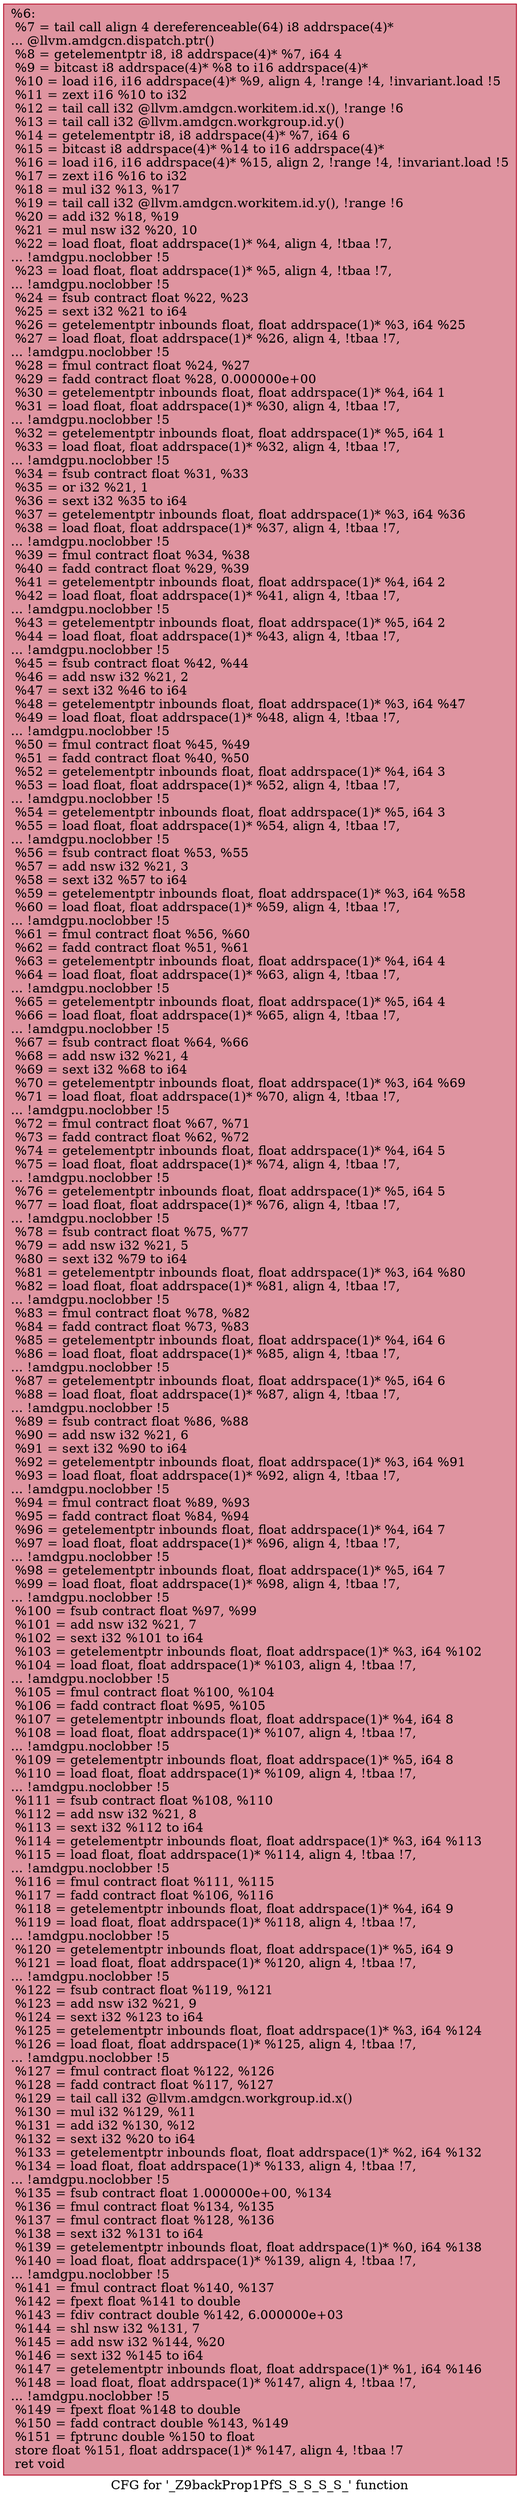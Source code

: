 digraph "CFG for '_Z9backProp1PfS_S_S_S_S_' function" {
	label="CFG for '_Z9backProp1PfS_S_S_S_S_' function";

	Node0x4ae5e10 [shape=record,color="#b70d28ff", style=filled, fillcolor="#b70d2870",label="{%6:\l  %7 = tail call align 4 dereferenceable(64) i8 addrspace(4)*\l... @llvm.amdgcn.dispatch.ptr()\l  %8 = getelementptr i8, i8 addrspace(4)* %7, i64 4\l  %9 = bitcast i8 addrspace(4)* %8 to i16 addrspace(4)*\l  %10 = load i16, i16 addrspace(4)* %9, align 4, !range !4, !invariant.load !5\l  %11 = zext i16 %10 to i32\l  %12 = tail call i32 @llvm.amdgcn.workitem.id.x(), !range !6\l  %13 = tail call i32 @llvm.amdgcn.workgroup.id.y()\l  %14 = getelementptr i8, i8 addrspace(4)* %7, i64 6\l  %15 = bitcast i8 addrspace(4)* %14 to i16 addrspace(4)*\l  %16 = load i16, i16 addrspace(4)* %15, align 2, !range !4, !invariant.load !5\l  %17 = zext i16 %16 to i32\l  %18 = mul i32 %13, %17\l  %19 = tail call i32 @llvm.amdgcn.workitem.id.y(), !range !6\l  %20 = add i32 %18, %19\l  %21 = mul nsw i32 %20, 10\l  %22 = load float, float addrspace(1)* %4, align 4, !tbaa !7,\l... !amdgpu.noclobber !5\l  %23 = load float, float addrspace(1)* %5, align 4, !tbaa !7,\l... !amdgpu.noclobber !5\l  %24 = fsub contract float %22, %23\l  %25 = sext i32 %21 to i64\l  %26 = getelementptr inbounds float, float addrspace(1)* %3, i64 %25\l  %27 = load float, float addrspace(1)* %26, align 4, !tbaa !7,\l... !amdgpu.noclobber !5\l  %28 = fmul contract float %24, %27\l  %29 = fadd contract float %28, 0.000000e+00\l  %30 = getelementptr inbounds float, float addrspace(1)* %4, i64 1\l  %31 = load float, float addrspace(1)* %30, align 4, !tbaa !7,\l... !amdgpu.noclobber !5\l  %32 = getelementptr inbounds float, float addrspace(1)* %5, i64 1\l  %33 = load float, float addrspace(1)* %32, align 4, !tbaa !7,\l... !amdgpu.noclobber !5\l  %34 = fsub contract float %31, %33\l  %35 = or i32 %21, 1\l  %36 = sext i32 %35 to i64\l  %37 = getelementptr inbounds float, float addrspace(1)* %3, i64 %36\l  %38 = load float, float addrspace(1)* %37, align 4, !tbaa !7,\l... !amdgpu.noclobber !5\l  %39 = fmul contract float %34, %38\l  %40 = fadd contract float %29, %39\l  %41 = getelementptr inbounds float, float addrspace(1)* %4, i64 2\l  %42 = load float, float addrspace(1)* %41, align 4, !tbaa !7,\l... !amdgpu.noclobber !5\l  %43 = getelementptr inbounds float, float addrspace(1)* %5, i64 2\l  %44 = load float, float addrspace(1)* %43, align 4, !tbaa !7,\l... !amdgpu.noclobber !5\l  %45 = fsub contract float %42, %44\l  %46 = add nsw i32 %21, 2\l  %47 = sext i32 %46 to i64\l  %48 = getelementptr inbounds float, float addrspace(1)* %3, i64 %47\l  %49 = load float, float addrspace(1)* %48, align 4, !tbaa !7,\l... !amdgpu.noclobber !5\l  %50 = fmul contract float %45, %49\l  %51 = fadd contract float %40, %50\l  %52 = getelementptr inbounds float, float addrspace(1)* %4, i64 3\l  %53 = load float, float addrspace(1)* %52, align 4, !tbaa !7,\l... !amdgpu.noclobber !5\l  %54 = getelementptr inbounds float, float addrspace(1)* %5, i64 3\l  %55 = load float, float addrspace(1)* %54, align 4, !tbaa !7,\l... !amdgpu.noclobber !5\l  %56 = fsub contract float %53, %55\l  %57 = add nsw i32 %21, 3\l  %58 = sext i32 %57 to i64\l  %59 = getelementptr inbounds float, float addrspace(1)* %3, i64 %58\l  %60 = load float, float addrspace(1)* %59, align 4, !tbaa !7,\l... !amdgpu.noclobber !5\l  %61 = fmul contract float %56, %60\l  %62 = fadd contract float %51, %61\l  %63 = getelementptr inbounds float, float addrspace(1)* %4, i64 4\l  %64 = load float, float addrspace(1)* %63, align 4, !tbaa !7,\l... !amdgpu.noclobber !5\l  %65 = getelementptr inbounds float, float addrspace(1)* %5, i64 4\l  %66 = load float, float addrspace(1)* %65, align 4, !tbaa !7,\l... !amdgpu.noclobber !5\l  %67 = fsub contract float %64, %66\l  %68 = add nsw i32 %21, 4\l  %69 = sext i32 %68 to i64\l  %70 = getelementptr inbounds float, float addrspace(1)* %3, i64 %69\l  %71 = load float, float addrspace(1)* %70, align 4, !tbaa !7,\l... !amdgpu.noclobber !5\l  %72 = fmul contract float %67, %71\l  %73 = fadd contract float %62, %72\l  %74 = getelementptr inbounds float, float addrspace(1)* %4, i64 5\l  %75 = load float, float addrspace(1)* %74, align 4, !tbaa !7,\l... !amdgpu.noclobber !5\l  %76 = getelementptr inbounds float, float addrspace(1)* %5, i64 5\l  %77 = load float, float addrspace(1)* %76, align 4, !tbaa !7,\l... !amdgpu.noclobber !5\l  %78 = fsub contract float %75, %77\l  %79 = add nsw i32 %21, 5\l  %80 = sext i32 %79 to i64\l  %81 = getelementptr inbounds float, float addrspace(1)* %3, i64 %80\l  %82 = load float, float addrspace(1)* %81, align 4, !tbaa !7,\l... !amdgpu.noclobber !5\l  %83 = fmul contract float %78, %82\l  %84 = fadd contract float %73, %83\l  %85 = getelementptr inbounds float, float addrspace(1)* %4, i64 6\l  %86 = load float, float addrspace(1)* %85, align 4, !tbaa !7,\l... !amdgpu.noclobber !5\l  %87 = getelementptr inbounds float, float addrspace(1)* %5, i64 6\l  %88 = load float, float addrspace(1)* %87, align 4, !tbaa !7,\l... !amdgpu.noclobber !5\l  %89 = fsub contract float %86, %88\l  %90 = add nsw i32 %21, 6\l  %91 = sext i32 %90 to i64\l  %92 = getelementptr inbounds float, float addrspace(1)* %3, i64 %91\l  %93 = load float, float addrspace(1)* %92, align 4, !tbaa !7,\l... !amdgpu.noclobber !5\l  %94 = fmul contract float %89, %93\l  %95 = fadd contract float %84, %94\l  %96 = getelementptr inbounds float, float addrspace(1)* %4, i64 7\l  %97 = load float, float addrspace(1)* %96, align 4, !tbaa !7,\l... !amdgpu.noclobber !5\l  %98 = getelementptr inbounds float, float addrspace(1)* %5, i64 7\l  %99 = load float, float addrspace(1)* %98, align 4, !tbaa !7,\l... !amdgpu.noclobber !5\l  %100 = fsub contract float %97, %99\l  %101 = add nsw i32 %21, 7\l  %102 = sext i32 %101 to i64\l  %103 = getelementptr inbounds float, float addrspace(1)* %3, i64 %102\l  %104 = load float, float addrspace(1)* %103, align 4, !tbaa !7,\l... !amdgpu.noclobber !5\l  %105 = fmul contract float %100, %104\l  %106 = fadd contract float %95, %105\l  %107 = getelementptr inbounds float, float addrspace(1)* %4, i64 8\l  %108 = load float, float addrspace(1)* %107, align 4, !tbaa !7,\l... !amdgpu.noclobber !5\l  %109 = getelementptr inbounds float, float addrspace(1)* %5, i64 8\l  %110 = load float, float addrspace(1)* %109, align 4, !tbaa !7,\l... !amdgpu.noclobber !5\l  %111 = fsub contract float %108, %110\l  %112 = add nsw i32 %21, 8\l  %113 = sext i32 %112 to i64\l  %114 = getelementptr inbounds float, float addrspace(1)* %3, i64 %113\l  %115 = load float, float addrspace(1)* %114, align 4, !tbaa !7,\l... !amdgpu.noclobber !5\l  %116 = fmul contract float %111, %115\l  %117 = fadd contract float %106, %116\l  %118 = getelementptr inbounds float, float addrspace(1)* %4, i64 9\l  %119 = load float, float addrspace(1)* %118, align 4, !tbaa !7,\l... !amdgpu.noclobber !5\l  %120 = getelementptr inbounds float, float addrspace(1)* %5, i64 9\l  %121 = load float, float addrspace(1)* %120, align 4, !tbaa !7,\l... !amdgpu.noclobber !5\l  %122 = fsub contract float %119, %121\l  %123 = add nsw i32 %21, 9\l  %124 = sext i32 %123 to i64\l  %125 = getelementptr inbounds float, float addrspace(1)* %3, i64 %124\l  %126 = load float, float addrspace(1)* %125, align 4, !tbaa !7,\l... !amdgpu.noclobber !5\l  %127 = fmul contract float %122, %126\l  %128 = fadd contract float %117, %127\l  %129 = tail call i32 @llvm.amdgcn.workgroup.id.x()\l  %130 = mul i32 %129, %11\l  %131 = add i32 %130, %12\l  %132 = sext i32 %20 to i64\l  %133 = getelementptr inbounds float, float addrspace(1)* %2, i64 %132\l  %134 = load float, float addrspace(1)* %133, align 4, !tbaa !7,\l... !amdgpu.noclobber !5\l  %135 = fsub contract float 1.000000e+00, %134\l  %136 = fmul contract float %134, %135\l  %137 = fmul contract float %128, %136\l  %138 = sext i32 %131 to i64\l  %139 = getelementptr inbounds float, float addrspace(1)* %0, i64 %138\l  %140 = load float, float addrspace(1)* %139, align 4, !tbaa !7,\l... !amdgpu.noclobber !5\l  %141 = fmul contract float %140, %137\l  %142 = fpext float %141 to double\l  %143 = fdiv contract double %142, 6.000000e+03\l  %144 = shl nsw i32 %131, 7\l  %145 = add nsw i32 %144, %20\l  %146 = sext i32 %145 to i64\l  %147 = getelementptr inbounds float, float addrspace(1)* %1, i64 %146\l  %148 = load float, float addrspace(1)* %147, align 4, !tbaa !7,\l... !amdgpu.noclobber !5\l  %149 = fpext float %148 to double\l  %150 = fadd contract double %143, %149\l  %151 = fptrunc double %150 to float\l  store float %151, float addrspace(1)* %147, align 4, !tbaa !7\l  ret void\l}"];
}
